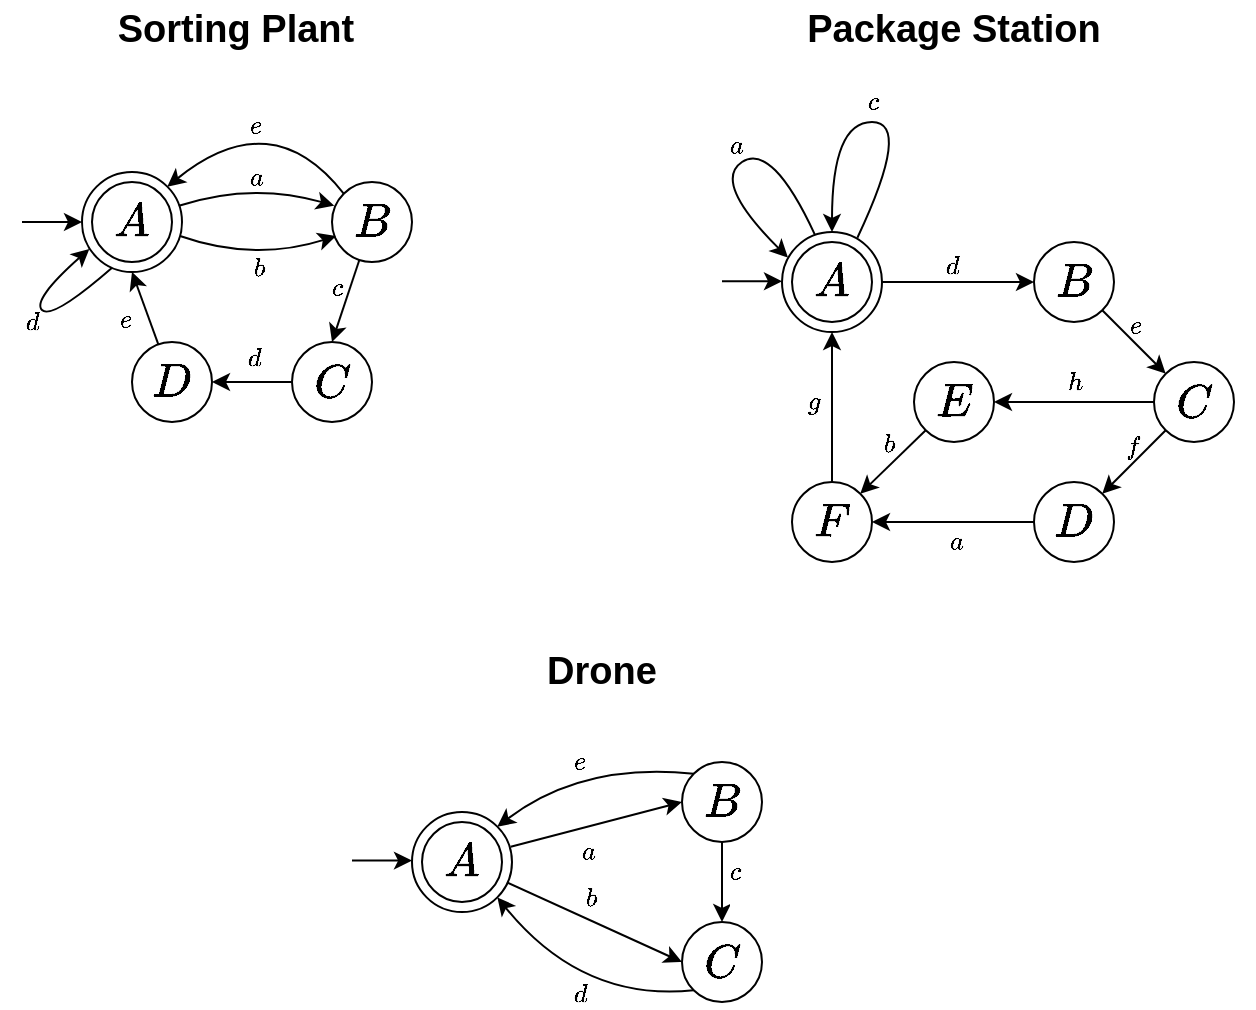 <mxfile version="24.7.17">
  <diagram name="Page-1" id="gmJVIDccvWsY-ryzsYZR">
    <mxGraphModel dx="934" dy="1398" grid="1" gridSize="10" guides="1" tooltips="1" connect="1" arrows="1" fold="1" page="1" pageScale="1" pageWidth="850" pageHeight="1100" math="1" shadow="0">
      <root>
        <mxCell id="0" />
        <mxCell id="1" parent="0" />
        <mxCell id="I2Yv86F7FBQ0yj-bZWFU-17" style="rounded=0;orthogonalLoop=1;jettySize=auto;html=1;entryX=0;entryY=0.5;entryDx=0;entryDy=0;movable=1;resizable=1;rotatable=1;deletable=1;editable=1;locked=0;connectable=1;" parent="1" source="8tRsAm4OLRTYSmNUncQA-51" target="I2Yv86F7FBQ0yj-bZWFU-15" edge="1">
          <mxGeometry relative="1" as="geometry" />
        </mxCell>
        <mxCell id="I2Yv86F7FBQ0yj-bZWFU-18" value="$$b$$" style="edgeLabel;html=1;align=center;verticalAlign=middle;resizable=1;points=[];movable=1;rotatable=1;deletable=1;editable=1;locked=0;connectable=1;labelBackgroundColor=none;" parent="I2Yv86F7FBQ0yj-bZWFU-17" vertex="1" connectable="0">
          <mxGeometry x="0.355" y="-1" relative="1" as="geometry">
            <mxPoint x="-18" y="-20" as="offset" />
          </mxGeometry>
        </mxCell>
        <mxCell id="8tRsAm4OLRTYSmNUncQA-51" value="" style="ellipse;whiteSpace=wrap;html=1;aspect=fixed;movable=1;resizable=1;rotatable=1;deletable=1;editable=1;locked=0;connectable=1;" parent="1" vertex="1">
          <mxGeometry x="310" y="575" width="50" height="50" as="geometry" />
        </mxCell>
        <mxCell id="8tRsAm4OLRTYSmNUncQA-2" value="" style="ellipse;whiteSpace=wrap;html=1;aspect=fixed;movable=1;resizable=1;rotatable=1;deletable=1;editable=1;locked=0;connectable=1;" parent="1" vertex="1">
          <mxGeometry x="145" y="255" width="50" height="50" as="geometry" />
        </mxCell>
        <mxCell id="8tRsAm4OLRTYSmNUncQA-1" value="&lt;font style=&quot;font-size: 20px;&quot;&gt;$$A$$&lt;/font&gt;" style="ellipse;whiteSpace=wrap;html=1;aspect=fixed;movable=1;resizable=1;rotatable=1;deletable=1;editable=1;locked=0;connectable=1;" parent="1" vertex="1">
          <mxGeometry x="150" y="260" width="40" height="40" as="geometry" />
        </mxCell>
        <mxCell id="I2Yv86F7FBQ0yj-bZWFU-2" value="" style="rounded=0;orthogonalLoop=1;jettySize=auto;html=1;entryX=0.5;entryY=0;entryDx=0;entryDy=0;movable=1;resizable=1;rotatable=1;deletable=1;editable=1;locked=0;connectable=1;" parent="1" source="8tRsAm4OLRTYSmNUncQA-3" target="8tRsAm4OLRTYSmNUncQA-26" edge="1">
          <mxGeometry relative="1" as="geometry">
            <mxPoint x="390" y="280" as="targetPoint" />
          </mxGeometry>
        </mxCell>
        <mxCell id="I2Yv86F7FBQ0yj-bZWFU-3" value="$$c$$" style="edgeLabel;html=1;align=center;verticalAlign=middle;resizable=1;points=[];movable=1;rotatable=1;deletable=1;editable=1;locked=0;connectable=1;labelBackgroundColor=none;" parent="I2Yv86F7FBQ0yj-bZWFU-2" vertex="1" connectable="0">
          <mxGeometry x="0.283" relative="1" as="geometry">
            <mxPoint x="-3" y="-12" as="offset" />
          </mxGeometry>
        </mxCell>
        <mxCell id="8tRsAm4OLRTYSmNUncQA-3" value="&lt;font style=&quot;font-size: 20px;&quot;&gt;$$B$$&lt;/font&gt;" style="ellipse;whiteSpace=wrap;html=1;aspect=fixed;movable=1;resizable=1;rotatable=1;deletable=1;editable=1;locked=0;connectable=1;" parent="1" vertex="1">
          <mxGeometry x="270" y="260" width="40" height="40" as="geometry" />
        </mxCell>
        <mxCell id="8tRsAm4OLRTYSmNUncQA-29" style="rounded=0;orthogonalLoop=1;jettySize=auto;html=1;entryX=1;entryY=0.5;entryDx=0;entryDy=0;movable=1;resizable=1;rotatable=1;deletable=1;editable=1;locked=0;connectable=1;" parent="1" source="8tRsAm4OLRTYSmNUncQA-26" target="8tRsAm4OLRTYSmNUncQA-32" edge="1">
          <mxGeometry relative="1" as="geometry">
            <mxPoint x="395.858" y="385.858" as="targetPoint" />
          </mxGeometry>
        </mxCell>
        <mxCell id="8tRsAm4OLRTYSmNUncQA-36" value="$$d$$" style="edgeLabel;html=1;align=center;verticalAlign=middle;resizable=1;points=[];labelBackgroundColor=none;movable=1;rotatable=1;deletable=1;editable=1;locked=0;connectable=1;" parent="8tRsAm4OLRTYSmNUncQA-29" vertex="1" connectable="0">
          <mxGeometry x="0.021" relative="1" as="geometry">
            <mxPoint x="1" y="-12" as="offset" />
          </mxGeometry>
        </mxCell>
        <mxCell id="8tRsAm4OLRTYSmNUncQA-26" value="&lt;font style=&quot;font-size: 20px;&quot;&gt;$$C$$&lt;/font&gt;" style="ellipse;whiteSpace=wrap;html=1;aspect=fixed;movable=1;resizable=1;rotatable=1;deletable=1;editable=1;locked=0;connectable=1;" parent="1" vertex="1">
          <mxGeometry x="250" y="340" width="40" height="40" as="geometry" />
        </mxCell>
        <mxCell id="I2Yv86F7FBQ0yj-bZWFU-1" style="rounded=0;orthogonalLoop=1;jettySize=auto;html=1;entryX=0.5;entryY=1;entryDx=0;entryDy=0;movable=1;resizable=1;rotatable=1;deletable=1;editable=1;locked=0;connectable=1;" parent="1" source="8tRsAm4OLRTYSmNUncQA-32" target="8tRsAm4OLRTYSmNUncQA-2" edge="1">
          <mxGeometry relative="1" as="geometry">
            <mxPoint x="240" y="354" as="targetPoint" />
          </mxGeometry>
        </mxCell>
        <mxCell id="I2Yv86F7FBQ0yj-bZWFU-7" value="$$e$$" style="edgeLabel;html=1;align=center;verticalAlign=middle;resizable=1;points=[];movable=1;rotatable=1;deletable=1;editable=1;locked=0;connectable=1;labelBackgroundColor=none;" parent="I2Yv86F7FBQ0yj-bZWFU-1" vertex="1" connectable="0">
          <mxGeometry x="-0.279" relative="1" as="geometry">
            <mxPoint x="-12" y="1" as="offset" />
          </mxGeometry>
        </mxCell>
        <mxCell id="8tRsAm4OLRTYSmNUncQA-32" value="&lt;font style=&quot;font-size: 20px;&quot;&gt;$$D$$&lt;/font&gt;" style="ellipse;whiteSpace=wrap;html=1;aspect=fixed;movable=1;resizable=1;rotatable=1;deletable=1;editable=1;locked=0;connectable=1;" parent="1" vertex="1">
          <mxGeometry x="170" y="340" width="40" height="40" as="geometry" />
        </mxCell>
        <mxCell id="8tRsAm4OLRTYSmNUncQA-54" style="rounded=0;orthogonalLoop=1;jettySize=auto;html=1;entryX=0;entryY=0.5;entryDx=0;entryDy=0;exitX=0.987;exitY=0.347;exitDx=0;exitDy=0;exitPerimeter=0;movable=1;resizable=1;rotatable=1;deletable=1;editable=1;locked=0;connectable=1;" parent="1" source="8tRsAm4OLRTYSmNUncQA-51" target="8tRsAm4OLRTYSmNUncQA-52" edge="1">
          <mxGeometry relative="1" as="geometry">
            <mxPoint x="355" y="580" as="sourcePoint" />
          </mxGeometry>
        </mxCell>
        <mxCell id="8tRsAm4OLRTYSmNUncQA-55" value="$$a$$" style="edgeLabel;html=1;align=center;verticalAlign=middle;resizable=1;points=[];labelBackgroundColor=none;movable=1;rotatable=1;deletable=1;editable=1;locked=0;connectable=1;" parent="8tRsAm4OLRTYSmNUncQA-54" vertex="1" connectable="0">
          <mxGeometry x="-0.126" y="-1" relative="1" as="geometry">
            <mxPoint x="1" y="11" as="offset" />
          </mxGeometry>
        </mxCell>
        <mxCell id="8tRsAm4OLRTYSmNUncQA-48" value="&lt;span style=&quot;font-size: 20px;&quot;&gt;$$A$$&lt;/span&gt;" style="ellipse;whiteSpace=wrap;html=1;aspect=fixed;movable=1;resizable=1;rotatable=1;deletable=1;editable=1;locked=0;connectable=1;" parent="1" vertex="1">
          <mxGeometry x="315" y="580" width="40" height="40" as="geometry" />
        </mxCell>
        <mxCell id="I2Yv86F7FBQ0yj-bZWFU-23" value="" style="edgeStyle=orthogonalEdgeStyle;rounded=0;orthogonalLoop=1;jettySize=auto;html=1;movable=1;resizable=1;rotatable=1;deletable=1;editable=1;locked=0;connectable=1;" parent="1" source="8tRsAm4OLRTYSmNUncQA-52" target="I2Yv86F7FBQ0yj-bZWFU-15" edge="1">
          <mxGeometry relative="1" as="geometry" />
        </mxCell>
        <mxCell id="I2Yv86F7FBQ0yj-bZWFU-24" value="$$c$$" style="edgeLabel;html=1;align=center;verticalAlign=middle;resizable=1;points=[];movable=1;rotatable=1;deletable=1;editable=1;locked=0;connectable=1;" parent="I2Yv86F7FBQ0yj-bZWFU-23" vertex="1" connectable="0">
          <mxGeometry x="-0.364" y="1" relative="1" as="geometry">
            <mxPoint x="5" y="2" as="offset" />
          </mxGeometry>
        </mxCell>
        <mxCell id="8tRsAm4OLRTYSmNUncQA-52" value="&lt;span style=&quot;font-size: 20px;&quot;&gt;$$B$$&lt;/span&gt;" style="ellipse;whiteSpace=wrap;html=1;aspect=fixed;movable=1;resizable=1;rotatable=1;deletable=1;editable=1;locked=0;connectable=1;" parent="1" vertex="1">
          <mxGeometry x="445" y="550" width="40" height="40" as="geometry" />
        </mxCell>
        <mxCell id="8tRsAm4OLRTYSmNUncQA-84" value="" style="edgeStyle=orthogonalEdgeStyle;rounded=0;orthogonalLoop=1;jettySize=auto;html=1;movable=1;resizable=1;rotatable=1;deletable=1;editable=1;locked=0;connectable=1;" parent="1" source="8tRsAm4OLRTYSmNUncQA-65" target="8tRsAm4OLRTYSmNUncQA-82" edge="1">
          <mxGeometry relative="1" as="geometry" />
        </mxCell>
        <mxCell id="8tRsAm4OLRTYSmNUncQA-85" value="$$d$$" style="edgeLabel;html=1;align=center;verticalAlign=middle;resizable=1;points=[];labelBackgroundColor=none;movable=1;rotatable=1;deletable=1;editable=1;locked=0;connectable=1;" parent="8tRsAm4OLRTYSmNUncQA-84" vertex="1" connectable="0">
          <mxGeometry x="-0.084" relative="1" as="geometry">
            <mxPoint y="-8" as="offset" />
          </mxGeometry>
        </mxCell>
        <mxCell id="8tRsAm4OLRTYSmNUncQA-116" value="" style="rounded=0;orthogonalLoop=1;jettySize=auto;html=1;exitX=0;exitY=1;exitDx=0;exitDy=0;entryX=1;entryY=0;entryDx=0;entryDy=0;movable=1;resizable=1;rotatable=1;deletable=1;editable=1;locked=0;connectable=1;" parent="1" source="I2Yv86F7FBQ0yj-bZWFU-27" target="8tRsAm4OLRTYSmNUncQA-114" edge="1">
          <mxGeometry relative="1" as="geometry" />
        </mxCell>
        <mxCell id="8tRsAm4OLRTYSmNUncQA-65" value="" style="ellipse;whiteSpace=wrap;html=1;aspect=fixed;movable=1;resizable=1;rotatable=1;deletable=1;editable=1;locked=0;connectable=1;" parent="1" vertex="1">
          <mxGeometry x="495" y="285" width="50" height="50" as="geometry" />
        </mxCell>
        <mxCell id="8tRsAm4OLRTYSmNUncQA-66" value="&lt;span style=&quot;font-size: 20px;&quot;&gt;$$A$$&lt;/span&gt;" style="ellipse;whiteSpace=wrap;html=1;aspect=fixed;movable=1;resizable=1;rotatable=1;deletable=1;editable=1;locked=0;connectable=1;" parent="1" vertex="1">
          <mxGeometry x="500" y="290" width="40" height="40" as="geometry" />
        </mxCell>
        <mxCell id="8tRsAm4OLRTYSmNUncQA-75" value="" style="curved=1;endArrow=classic;html=1;rounded=0;exitX=0;exitY=0;exitDx=0;exitDy=0;entryX=1;entryY=0;entryDx=0;entryDy=0;movable=1;resizable=1;rotatable=1;deletable=1;editable=1;locked=0;connectable=1;" parent="1" source="8tRsAm4OLRTYSmNUncQA-52" target="8tRsAm4OLRTYSmNUncQA-51" edge="1">
          <mxGeometry width="50" height="50" relative="1" as="geometry">
            <mxPoint x="305" y="790" as="sourcePoint" />
            <mxPoint x="355" y="740" as="targetPoint" />
            <Array as="points">
              <mxPoint x="395" y="550" />
            </Array>
          </mxGeometry>
        </mxCell>
        <mxCell id="8tRsAm4OLRTYSmNUncQA-76" value="$$e$$" style="edgeLabel;html=1;align=center;verticalAlign=middle;resizable=1;points=[];labelBackgroundColor=none;movable=1;rotatable=1;deletable=1;editable=1;locked=0;connectable=1;" parent="8tRsAm4OLRTYSmNUncQA-75" vertex="1" connectable="0">
          <mxGeometry x="-0.061" y="9" relative="1" as="geometry">
            <mxPoint x="-5" y="-10" as="offset" />
          </mxGeometry>
        </mxCell>
        <mxCell id="8tRsAm4OLRTYSmNUncQA-87" value="" style="rounded=0;orthogonalLoop=1;jettySize=auto;html=1;movable=1;resizable=1;rotatable=1;deletable=1;editable=1;locked=0;connectable=1;" parent="1" source="8tRsAm4OLRTYSmNUncQA-82" target="8tRsAm4OLRTYSmNUncQA-86" edge="1">
          <mxGeometry relative="1" as="geometry" />
        </mxCell>
        <mxCell id="8tRsAm4OLRTYSmNUncQA-88" value="$$e$$" style="edgeLabel;html=1;align=center;verticalAlign=middle;resizable=1;points=[];labelBackgroundColor=none;movable=1;rotatable=1;deletable=1;editable=1;locked=0;connectable=1;" parent="8tRsAm4OLRTYSmNUncQA-87" vertex="1" connectable="0">
          <mxGeometry x="0.042" y="-2" relative="1" as="geometry">
            <mxPoint x="1" y="-10" as="offset" />
          </mxGeometry>
        </mxCell>
        <mxCell id="8tRsAm4OLRTYSmNUncQA-82" value="&lt;span style=&quot;font-size: 20px;&quot;&gt;$$B$$&lt;/span&gt;" style="ellipse;whiteSpace=wrap;html=1;aspect=fixed;movable=1;resizable=1;rotatable=1;deletable=1;editable=1;locked=0;connectable=1;" parent="1" vertex="1">
          <mxGeometry x="621" y="290" width="40" height="40" as="geometry" />
        </mxCell>
        <mxCell id="8tRsAm4OLRTYSmNUncQA-94" style="rounded=0;orthogonalLoop=1;jettySize=auto;html=1;entryX=1;entryY=0;entryDx=0;entryDy=0;movable=1;resizable=1;rotatable=1;deletable=1;editable=1;locked=0;connectable=1;" parent="1" source="8tRsAm4OLRTYSmNUncQA-86" target="8tRsAm4OLRTYSmNUncQA-93" edge="1">
          <mxGeometry relative="1" as="geometry" />
        </mxCell>
        <mxCell id="8tRsAm4OLRTYSmNUncQA-95" value="$$f$$" style="edgeLabel;html=1;align=center;verticalAlign=middle;resizable=1;points=[];movable=1;rotatable=1;deletable=1;editable=1;locked=0;connectable=1;labelBackgroundColor=none;" parent="8tRsAm4OLRTYSmNUncQA-94" vertex="1" connectable="0">
          <mxGeometry x="-0.074" y="-1" relative="1" as="geometry">
            <mxPoint x="-2" y="-7" as="offset" />
          </mxGeometry>
        </mxCell>
        <mxCell id="I2Yv86F7FBQ0yj-bZWFU-26" value="$$h$$" style="rounded=0;orthogonalLoop=1;jettySize=auto;html=1;entryX=1;entryY=0.5;entryDx=0;entryDy=0;movable=1;resizable=1;rotatable=1;deletable=1;editable=1;locked=0;connectable=1;labelBackgroundColor=none;" parent="1" source="8tRsAm4OLRTYSmNUncQA-86" target="I2Yv86F7FBQ0yj-bZWFU-27" edge="1">
          <mxGeometry y="-10" relative="1" as="geometry">
            <mxPoint as="offset" />
          </mxGeometry>
        </mxCell>
        <mxCell id="8tRsAm4OLRTYSmNUncQA-86" value="&lt;span style=&quot;font-size: 20px;&quot;&gt;$$C$$&lt;/span&gt;" style="ellipse;whiteSpace=wrap;html=1;aspect=fixed;movable=1;resizable=1;rotatable=1;deletable=1;editable=1;locked=0;connectable=1;" parent="1" vertex="1">
          <mxGeometry x="681" y="350" width="40" height="40" as="geometry" />
        </mxCell>
        <mxCell id="8tRsAm4OLRTYSmNUncQA-97" value="" style="edgeStyle=orthogonalEdgeStyle;rounded=0;orthogonalLoop=1;jettySize=auto;html=1;entryX=1;entryY=0.5;entryDx=0;entryDy=0;movable=1;resizable=1;rotatable=1;deletable=1;editable=1;locked=0;connectable=1;" parent="1" source="8tRsAm4OLRTYSmNUncQA-93" target="8tRsAm4OLRTYSmNUncQA-114" edge="1">
          <mxGeometry relative="1" as="geometry" />
        </mxCell>
        <mxCell id="8tRsAm4OLRTYSmNUncQA-98" value="$$a$$" style="edgeLabel;html=1;align=center;verticalAlign=middle;resizable=1;points=[];labelBackgroundColor=none;movable=1;rotatable=1;deletable=1;editable=1;locked=0;connectable=1;" parent="8tRsAm4OLRTYSmNUncQA-97" vertex="1" connectable="0">
          <mxGeometry y="1" relative="1" as="geometry">
            <mxPoint x="1" y="9" as="offset" />
          </mxGeometry>
        </mxCell>
        <mxCell id="8tRsAm4OLRTYSmNUncQA-93" value="&lt;span style=&quot;font-size: 20px;&quot;&gt;$$D$$&lt;/span&gt;" style="ellipse;whiteSpace=wrap;html=1;aspect=fixed;movable=1;resizable=1;rotatable=1;deletable=1;editable=1;locked=0;connectable=1;" parent="1" vertex="1">
          <mxGeometry x="621" y="410" width="40" height="40" as="geometry" />
        </mxCell>
        <mxCell id="8tRsAm4OLRTYSmNUncQA-107" value="" style="endArrow=classic;html=1;rounded=0;movable=1;resizable=1;rotatable=1;deletable=1;editable=1;locked=0;connectable=1;" parent="1" edge="1">
          <mxGeometry width="50" height="50" relative="1" as="geometry">
            <mxPoint x="115" y="280" as="sourcePoint" />
            <mxPoint x="145" y="280" as="targetPoint" />
          </mxGeometry>
        </mxCell>
        <mxCell id="8tRsAm4OLRTYSmNUncQA-108" value="" style="endArrow=classic;html=1;rounded=0;movable=1;resizable=1;rotatable=1;deletable=1;editable=1;locked=0;connectable=1;" parent="1" edge="1">
          <mxGeometry width="50" height="50" relative="1" as="geometry">
            <mxPoint x="465" y="309.66" as="sourcePoint" />
            <mxPoint x="495" y="309.66" as="targetPoint" />
          </mxGeometry>
        </mxCell>
        <mxCell id="8tRsAm4OLRTYSmNUncQA-109" value="" style="endArrow=classic;html=1;rounded=0;movable=1;resizable=1;rotatable=1;deletable=1;editable=1;locked=0;connectable=1;" parent="1" edge="1">
          <mxGeometry width="50" height="50" relative="1" as="geometry">
            <mxPoint x="280" y="599.31" as="sourcePoint" />
            <mxPoint x="310" y="599.31" as="targetPoint" />
          </mxGeometry>
        </mxCell>
        <mxCell id="8tRsAm4OLRTYSmNUncQA-112" value="" style="curved=1;endArrow=classic;html=1;rounded=0;exitX=0.331;exitY=0.031;exitDx=0;exitDy=0;exitPerimeter=0;entryX=0.06;entryY=0.256;entryDx=0;entryDy=0;entryPerimeter=0;movable=1;resizable=1;rotatable=1;deletable=1;editable=1;locked=0;connectable=1;" parent="1" source="8tRsAm4OLRTYSmNUncQA-65" target="8tRsAm4OLRTYSmNUncQA-65" edge="1">
          <mxGeometry width="50" height="50" relative="1" as="geometry">
            <mxPoint x="450" y="230" as="sourcePoint" />
            <mxPoint x="500" y="180" as="targetPoint" />
            <Array as="points">
              <mxPoint x="490" y="240" />
              <mxPoint x="460" y="260" />
            </Array>
          </mxGeometry>
        </mxCell>
        <mxCell id="8tRsAm4OLRTYSmNUncQA-113" value="$$a$$" style="edgeLabel;html=1;align=center;verticalAlign=middle;resizable=1;points=[];labelBackgroundColor=none;movable=1;rotatable=1;deletable=1;editable=1;locked=0;connectable=1;" parent="1" vertex="1" connectable="0">
          <mxGeometry x="472.122" y="241.513" as="geometry" />
        </mxCell>
        <mxCell id="I2Yv86F7FBQ0yj-bZWFU-28" value="$$g$$" style="edgeStyle=orthogonalEdgeStyle;rounded=0;orthogonalLoop=1;jettySize=auto;html=1;entryX=0.5;entryY=1;entryDx=0;entryDy=0;movable=1;resizable=1;rotatable=1;deletable=1;editable=1;locked=0;connectable=1;" parent="1" edge="1">
          <mxGeometry x="0.067" y="9" relative="1" as="geometry">
            <mxPoint x="520" y="410.0" as="sourcePoint" />
            <mxPoint x="520" y="335.0" as="targetPoint" />
            <mxPoint as="offset" />
          </mxGeometry>
        </mxCell>
        <mxCell id="8tRsAm4OLRTYSmNUncQA-114" value="&lt;span style=&quot;font-size: 20px;&quot;&gt;$$F$$&lt;/span&gt;" style="ellipse;whiteSpace=wrap;html=1;aspect=fixed;movable=1;resizable=1;rotatable=1;deletable=1;editable=1;locked=0;connectable=1;" parent="1" vertex="1">
          <mxGeometry x="500" y="410" width="40" height="40" as="geometry" />
        </mxCell>
        <mxCell id="8tRsAm4OLRTYSmNUncQA-117" value="$$b$$" style="edgeLabel;html=1;align=center;verticalAlign=middle;resizable=1;points=[];labelBackgroundColor=none;movable=1;rotatable=1;deletable=1;editable=1;locked=0;connectable=1;" parent="1" vertex="1" connectable="0">
          <mxGeometry x="548.125" y="390.995" as="geometry" />
        </mxCell>
        <mxCell id="I2Yv86F7FBQ0yj-bZWFU-11" value="$$d$$" style="curved=1;endArrow=classic;html=1;rounded=0;exitX=0.298;exitY=0.98;exitDx=0;exitDy=0;exitPerimeter=0;entryX=0.074;entryY=0.789;entryDx=0;entryDy=0;entryPerimeter=0;movable=1;resizable=1;rotatable=1;deletable=1;editable=1;locked=0;connectable=1;labelBackgroundColor=none;" parent="1" edge="1">
          <mxGeometry x="-0.002" y="8" width="50" height="50" relative="1" as="geometry">
            <mxPoint x="159.9" y="303" as="sourcePoint" />
            <mxPoint x="148.7" y="293.45" as="targetPoint" />
            <Array as="points">
              <mxPoint x="130" y="329" />
              <mxPoint x="120" y="319" />
            </Array>
            <mxPoint as="offset" />
          </mxGeometry>
        </mxCell>
        <mxCell id="I2Yv86F7FBQ0yj-bZWFU-13" value="" style="curved=1;endArrow=classic;html=1;rounded=0;exitX=0;exitY=0;exitDx=0;exitDy=0;entryX=1;entryY=0;entryDx=0;entryDy=0;movable=1;resizable=1;rotatable=1;deletable=1;editable=1;locked=0;connectable=1;" parent="1" source="8tRsAm4OLRTYSmNUncQA-3" target="8tRsAm4OLRTYSmNUncQA-2" edge="1">
          <mxGeometry width="50" height="50" relative="1" as="geometry">
            <mxPoint x="170" y="500" as="sourcePoint" />
            <mxPoint x="220" y="450" as="targetPoint" />
            <Array as="points">
              <mxPoint x="240" y="220" />
            </Array>
          </mxGeometry>
        </mxCell>
        <mxCell id="I2Yv86F7FBQ0yj-bZWFU-14" value="$$e$$" style="edgeLabel;html=1;align=center;verticalAlign=middle;resizable=1;points=[];movable=1;rotatable=1;deletable=1;editable=1;locked=0;connectable=1;labelBackgroundColor=none;" parent="I2Yv86F7FBQ0yj-bZWFU-13" vertex="1" connectable="0">
          <mxGeometry x="0.221" y="14" relative="1" as="geometry">
            <mxPoint x="-3" y="-11" as="offset" />
          </mxGeometry>
        </mxCell>
        <mxCell id="I2Yv86F7FBQ0yj-bZWFU-15" value="&lt;span style=&quot;font-size: 20px;&quot;&gt;$$C$$&lt;/span&gt;" style="ellipse;whiteSpace=wrap;html=1;aspect=fixed;movable=1;resizable=1;rotatable=1;deletable=1;editable=1;locked=0;connectable=1;" parent="1" vertex="1">
          <mxGeometry x="445" y="630" width="40" height="40" as="geometry" />
        </mxCell>
        <mxCell id="I2Yv86F7FBQ0yj-bZWFU-19" value="" style="curved=1;endArrow=classic;html=1;rounded=0;exitX=0;exitY=1;exitDx=0;exitDy=0;entryX=1;entryY=1;entryDx=0;entryDy=0;movable=1;resizable=1;rotatable=1;deletable=1;editable=1;locked=0;connectable=1;" parent="1" source="I2Yv86F7FBQ0yj-bZWFU-15" target="8tRsAm4OLRTYSmNUncQA-51" edge="1">
          <mxGeometry width="50" height="50" relative="1" as="geometry">
            <mxPoint x="461" y="566" as="sourcePoint" />
            <mxPoint x="363" y="592" as="targetPoint" />
            <Array as="points">
              <mxPoint x="395" y="670" />
            </Array>
          </mxGeometry>
        </mxCell>
        <mxCell id="I2Yv86F7FBQ0yj-bZWFU-20" value="$$d$$" style="edgeLabel;html=1;align=center;verticalAlign=middle;resizable=1;points=[];labelBackgroundColor=none;movable=1;rotatable=1;deletable=1;editable=1;locked=0;connectable=1;" parent="I2Yv86F7FBQ0yj-bZWFU-19" vertex="1" connectable="0">
          <mxGeometry x="-0.061" y="9" relative="1" as="geometry">
            <mxPoint x="7" y="-8" as="offset" />
          </mxGeometry>
        </mxCell>
        <mxCell id="I2Yv86F7FBQ0yj-bZWFU-25" value="$$c$$" style="curved=1;endArrow=classic;html=1;rounded=0;exitX=0.754;exitY=0.058;exitDx=0;exitDy=0;exitPerimeter=0;entryX=0.5;entryY=0;entryDx=0;entryDy=0;movable=1;resizable=1;rotatable=1;deletable=1;editable=1;locked=0;connectable=1;labelBackgroundColor=none;" parent="1" source="8tRsAm4OLRTYSmNUncQA-65" target="8tRsAm4OLRTYSmNUncQA-65" edge="1">
          <mxGeometry x="0.057" y="-10" width="50" height="50" relative="1" as="geometry">
            <mxPoint x="522" y="297" as="sourcePoint" />
            <mxPoint x="508" y="308" as="targetPoint" />
            <Array as="points">
              <mxPoint x="560" y="230" />
              <mxPoint x="520" y="230" />
            </Array>
            <mxPoint as="offset" />
          </mxGeometry>
        </mxCell>
        <mxCell id="I2Yv86F7FBQ0yj-bZWFU-27" value="&lt;span style=&quot;font-size: 20px;&quot;&gt;$$E$$&lt;/span&gt;" style="ellipse;whiteSpace=wrap;html=1;aspect=fixed;movable=1;resizable=1;rotatable=1;deletable=1;editable=1;locked=0;connectable=1;" parent="1" vertex="1">
          <mxGeometry x="561" y="350" width="40" height="40" as="geometry" />
        </mxCell>
        <mxCell id="YL0shTt_p6Z8N3DTnXfv-1" value="Sorting Plant" style="text;html=1;align=center;verticalAlign=middle;whiteSpace=wrap;rounded=0;fontSize=19;fontStyle=1" vertex="1" parent="1">
          <mxGeometry x="137" y="169" width="170" height="30" as="geometry" />
        </mxCell>
        <mxCell id="YL0shTt_p6Z8N3DTnXfv-2" value="&lt;span style=&quot;color: rgba(0, 0, 0, 0); font-family: monospace; font-size: 0px; text-align: start; background-color: rgb(251, 251, 251);&quot;&gt;%3CmxGraphModel%3E%3Croot%3E%3CmxCell%20id%3D%220%22%2F%3E%3CmxCell%20id%3D%221%22%20parent%3D%220%22%2F%3E%3CmxCell%20id%3D%222%22%20value%3D%22%22%20style%3D%22curved%3D1%3BendArrow%3Dclassic%3Bhtml%3D1%3Brounded%3D0%3BexitX%3D0.969%3BexitY%3D0.337%3BexitDx%3D0%3BexitDy%3D0%3BexitPerimeter%3D0%3BentryX%3D0.029%3BentryY%3D0.296%3BentryDx%3D0%3BentryDy%3D0%3BentryPerimeter%3D0%3B%22%20edge%3D%221%22%20parent%3D%221%22%3E%3CmxGeometry%20width%3D%2250%22%20height%3D%2250%22%20relative%3D%221%22%20as%3D%22geometry%22%3E%3CmxPoint%20x%3D%22193%22%20y%3D%22272%22%20as%3D%22sourcePoint%22%2F%3E%3CmxPoint%20x%3D%22271%22%20y%3D%22272%22%20as%3D%22targetPoint%22%2F%3E%3CArray%20as%3D%22points%22%3E%3CmxPoint%20x%3D%22230%22%20y%3D%22260%22%2F%3E%3C%2FArray%3E%3C%2FmxGeometry%3E%3C%2FmxCell%3E%3C%2Froot%3E%3C%2FmxGraphModel%&lt;/span&gt;&lt;span style=&quot;color: rgba(0, 0, 0, 0); font-family: monospace; font-size: 0px; text-align: start; background-color: rgb(251, 251, 251);&quot;&gt;%3CmxGraphModel%3E%3Croot%3E%3CmxCell%20id%3D%220%22%2F%3E%3CmxCell%20id%3D%221%22%20parent%3D%220%22%2F%3E%3CmxCell%20id%3D%222%22%20value%3D%22%22%20style%3D%22curved%3D1%3BendArrow%3Dclassic%3Bhtml%3D1%3Brounded%3D0%3BexitX%3D0.969%3BexitY%3D0.337%3BexitDx%3D0%3BexitDy%3D0%3BexitPerimeter%3D0%3BentryX%3D0.029%3BentryY%3D0.296%3BentryDx%3D0%3BentryDy%3D0%3BentryPerimeter%3D0%3B%22%20edge%3D%221%22%20parent%3D%221%22%3E%3CmxGeometry%20width%3D%2250%22%20height%3D%2250%22%20relative%3D%221%22%20as%3D%22geometry%22%3E%3CmxPoint%20x%3D%22193%22%20y%3D%22272%22%20as%3D%22sourcePoint%22%2F%3E%3CmxPoint%20x%3D%22271%22%20y%3D%22272%22%20as%3D%22targetPoint%22%2F%3E%3CArray%20as%3D%22points%22%3E%3CmxPoint%20x%3D%22230%22%20y%3D%22260%22%2F%3E%3C%2FArray%3E%3C%2FmxGeometry%3E%3C%2FmxCell%3E%3C%2Froot%3E%3C%2FmxGraphModel%3E&lt;/span&gt;" style="curved=1;endArrow=classic;html=1;rounded=0;exitX=0.969;exitY=0.337;exitDx=0;exitDy=0;exitPerimeter=0;entryX=0.029;entryY=0.296;entryDx=0;entryDy=0;entryPerimeter=0;" edge="1" parent="1" source="8tRsAm4OLRTYSmNUncQA-2" target="8tRsAm4OLRTYSmNUncQA-3">
          <mxGeometry width="50" height="50" relative="1" as="geometry">
            <mxPoint x="240" y="170" as="sourcePoint" />
            <mxPoint x="290" y="120" as="targetPoint" />
            <Array as="points">
              <mxPoint x="230" y="260" />
            </Array>
          </mxGeometry>
        </mxCell>
        <mxCell id="YL0shTt_p6Z8N3DTnXfv-4" value="$$a$$" style="edgeLabel;html=1;align=center;verticalAlign=middle;resizable=0;points=[];labelBackgroundColor=none;" vertex="1" connectable="0" parent="YL0shTt_p6Z8N3DTnXfv-2">
          <mxGeometry x="0.194" y="-4" relative="1" as="geometry">
            <mxPoint x="-7" y="-9" as="offset" />
          </mxGeometry>
        </mxCell>
        <mxCell id="YL0shTt_p6Z8N3DTnXfv-3" value="" style="curved=1;endArrow=classic;html=1;rounded=0;exitX=0.969;exitY=0.337;exitDx=0;exitDy=0;exitPerimeter=0;entryX=0.029;entryY=0.296;entryDx=0;entryDy=0;entryPerimeter=0;" edge="1" parent="1">
          <mxGeometry width="50" height="50" relative="1" as="geometry">
            <mxPoint x="194" y="287" as="sourcePoint" />
            <mxPoint x="272" y="287" as="targetPoint" />
            <Array as="points">
              <mxPoint x="231" y="300" />
            </Array>
          </mxGeometry>
        </mxCell>
        <mxCell id="YL0shTt_p6Z8N3DTnXfv-5" value="$$b$$" style="edgeLabel;html=1;align=center;verticalAlign=middle;resizable=0;points=[];labelBackgroundColor=none;" vertex="1" connectable="0" parent="YL0shTt_p6Z8N3DTnXfv-3">
          <mxGeometry x="0.239" y="2" relative="1" as="geometry">
            <mxPoint x="-9" y="8" as="offset" />
          </mxGeometry>
        </mxCell>
        <mxCell id="YL0shTt_p6Z8N3DTnXfv-7" value="Package Station" style="text;html=1;align=center;verticalAlign=middle;whiteSpace=wrap;rounded=0;fontSize=19;fontStyle=1" vertex="1" parent="1">
          <mxGeometry x="496" y="169" width="170" height="30" as="geometry" />
        </mxCell>
        <mxCell id="YL0shTt_p6Z8N3DTnXfv-8" value="Drone" style="text;html=1;align=center;verticalAlign=middle;whiteSpace=wrap;rounded=0;fontSize=19;fontStyle=1" vertex="1" parent="1">
          <mxGeometry x="320" y="490" width="170" height="30" as="geometry" />
        </mxCell>
      </root>
    </mxGraphModel>
  </diagram>
</mxfile>
